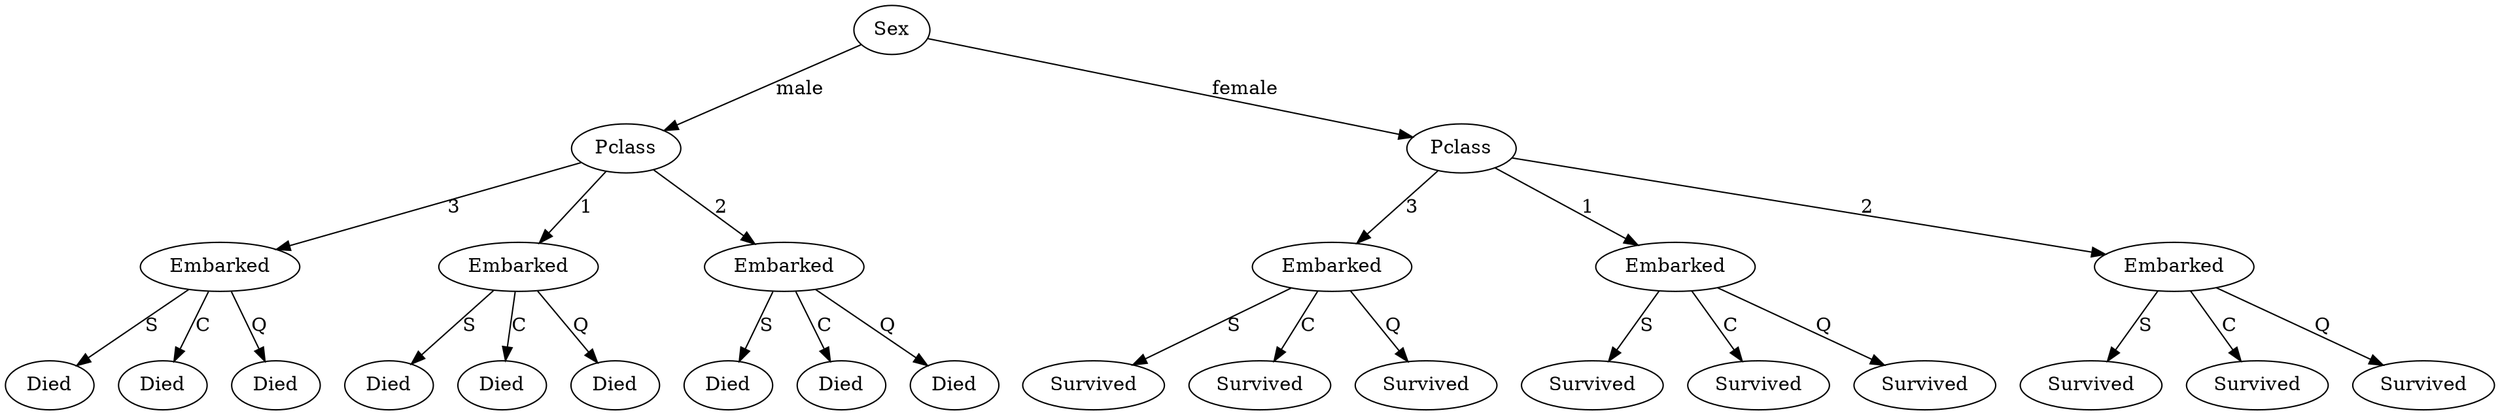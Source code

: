 digraph Titanic {
	"4d7ab554-85a3-11eb-a0ac-4ccc6abbba53" [label=Sex]
	"4d7c3ae8-85a3-11eb-9408-4ccc6abbba53" [label=Pclass]
	"4d7d2580-85a3-11eb-9aca-4ccc6abbba53" [label=Embarked]
	"4d7d4c78-85a3-11eb-8520-4ccc6abbba53" [label=Died]
	"4d7d2580-85a3-11eb-9aca-4ccc6abbba53" -> "4d7d4c78-85a3-11eb-8520-4ccc6abbba53" [label=S]
	"4d7d73ae-85a3-11eb-86a2-4ccc6abbba53" [label=Died]
	"4d7d2580-85a3-11eb-9aca-4ccc6abbba53" -> "4d7d73ae-85a3-11eb-86a2-4ccc6abbba53" [label=C]
	"4d7d73af-85a3-11eb-b3b3-4ccc6abbba53" [label=Died]
	"4d7d2580-85a3-11eb-9aca-4ccc6abbba53" -> "4d7d73af-85a3-11eb-b3b3-4ccc6abbba53" [label=Q]
	"4d7c3ae8-85a3-11eb-9408-4ccc6abbba53" -> "4d7d2580-85a3-11eb-9aca-4ccc6abbba53" [label=3]
	"4d7e3676-85a3-11eb-bb5e-4ccc6abbba53" [label=Embarked]
	"4d7e5d52-85a3-11eb-9fa6-4ccc6abbba53" [label=Died]
	"4d7e3676-85a3-11eb-bb5e-4ccc6abbba53" -> "4d7e5d52-85a3-11eb-9fa6-4ccc6abbba53" [label=S]
	"4d7e8464-85a3-11eb-8c39-4ccc6abbba53" [label=Died]
	"4d7e3676-85a3-11eb-bb5e-4ccc6abbba53" -> "4d7e8464-85a3-11eb-8c39-4ccc6abbba53" [label=C]
	"4d7e8465-85a3-11eb-bca8-4ccc6abbba53" [label=Died]
	"4d7e3676-85a3-11eb-bb5e-4ccc6abbba53" -> "4d7e8465-85a3-11eb-bca8-4ccc6abbba53" [label=Q]
	"4d7c3ae8-85a3-11eb-9408-4ccc6abbba53" -> "4d7e3676-85a3-11eb-bb5e-4ccc6abbba53" [label=1]
	"4d7f4618-85a3-11eb-90f8-4ccc6abbba53" [label=Embarked]
	"4d7f6d0c-85a3-11eb-aeb7-4ccc6abbba53" [label=Died]
	"4d7f4618-85a3-11eb-90f8-4ccc6abbba53" -> "4d7f6d0c-85a3-11eb-aeb7-4ccc6abbba53" [label=S]
	"4d7f9406-85a3-11eb-aed8-4ccc6abbba53" [label=Died]
	"4d7f4618-85a3-11eb-90f8-4ccc6abbba53" -> "4d7f9406-85a3-11eb-aed8-4ccc6abbba53" [label=C]
	"4d7f9407-85a3-11eb-bed3-4ccc6abbba53" [label=Died]
	"4d7f4618-85a3-11eb-90f8-4ccc6abbba53" -> "4d7f9407-85a3-11eb-bed3-4ccc6abbba53" [label=Q]
	"4d7c3ae8-85a3-11eb-9408-4ccc6abbba53" -> "4d7f4618-85a3-11eb-90f8-4ccc6abbba53" [label=2]
	"4d7ab554-85a3-11eb-a0ac-4ccc6abbba53" -> "4d7c3ae8-85a3-11eb-9408-4ccc6abbba53" [label=male]
	"4d80f2a4-85a3-11eb-b8c0-4ccc6abbba53" [label=Pclass]
	"4d81b56e-85a3-11eb-b707-4ccc6abbba53" [label=Embarked]
	"4d81dc64-85a3-11eb-ba5f-4ccc6abbba53" [label=Survived]
	"4d81b56e-85a3-11eb-b707-4ccc6abbba53" -> "4d81dc64-85a3-11eb-ba5f-4ccc6abbba53" [label=S]
	"4d82035a-85a3-11eb-bc9d-4ccc6abbba53" [label=Survived]
	"4d81b56e-85a3-11eb-b707-4ccc6abbba53" -> "4d82035a-85a3-11eb-bc9d-4ccc6abbba53" [label=C]
	"4d822a4c-85a3-11eb-820b-4ccc6abbba53" [label=Survived]
	"4d81b56e-85a3-11eb-b707-4ccc6abbba53" -> "4d822a4c-85a3-11eb-820b-4ccc6abbba53" [label=Q]
	"4d80f2a4-85a3-11eb-b8c0-4ccc6abbba53" -> "4d81b56e-85a3-11eb-b707-4ccc6abbba53" [label=3]
	"4d82c624-85a3-11eb-9206-4ccc6abbba53" [label=Embarked]
	"4d82ed1a-85a3-11eb-a78a-4ccc6abbba53" [label=Survived]
	"4d82c624-85a3-11eb-9206-4ccc6abbba53" -> "4d82ed1a-85a3-11eb-a78a-4ccc6abbba53" [label=S]
	"4d83140c-85a3-11eb-86b2-4ccc6abbba53" [label=Survived]
	"4d82c624-85a3-11eb-9206-4ccc6abbba53" -> "4d83140c-85a3-11eb-86b2-4ccc6abbba53" [label=C]
	"4d83140d-85a3-11eb-8754-4ccc6abbba53" [label=Survived]
	"4d82c624-85a3-11eb-9206-4ccc6abbba53" -> "4d83140d-85a3-11eb-8754-4ccc6abbba53" [label=Q]
	"4d80f2a4-85a3-11eb-b8c0-4ccc6abbba53" -> "4d82c624-85a3-11eb-9206-4ccc6abbba53" [label=1]
	"4d83d7c6-85a3-11eb-9a4e-4ccc6abbba53" [label=Embarked]
	"4d83fee4-85a3-11eb-b3a2-4ccc6abbba53" [label=Survived]
	"4d83d7c6-85a3-11eb-9a4e-4ccc6abbba53" -> "4d83fee4-85a3-11eb-b3a2-4ccc6abbba53" [label=S]
	"4d83fee5-85a3-11eb-b06f-4ccc6abbba53" [label=Survived]
	"4d83d7c6-85a3-11eb-9a4e-4ccc6abbba53" -> "4d83fee5-85a3-11eb-b06f-4ccc6abbba53" [label=C]
	"4d84258c-85a3-11eb-a1d6-4ccc6abbba53" [label=Survived]
	"4d83d7c6-85a3-11eb-9a4e-4ccc6abbba53" -> "4d84258c-85a3-11eb-a1d6-4ccc6abbba53" [label=Q]
	"4d80f2a4-85a3-11eb-b8c0-4ccc6abbba53" -> "4d83d7c6-85a3-11eb-9a4e-4ccc6abbba53" [label=2]
	"4d7ab554-85a3-11eb-a0ac-4ccc6abbba53" -> "4d80f2a4-85a3-11eb-b8c0-4ccc6abbba53" [label=female]
}
